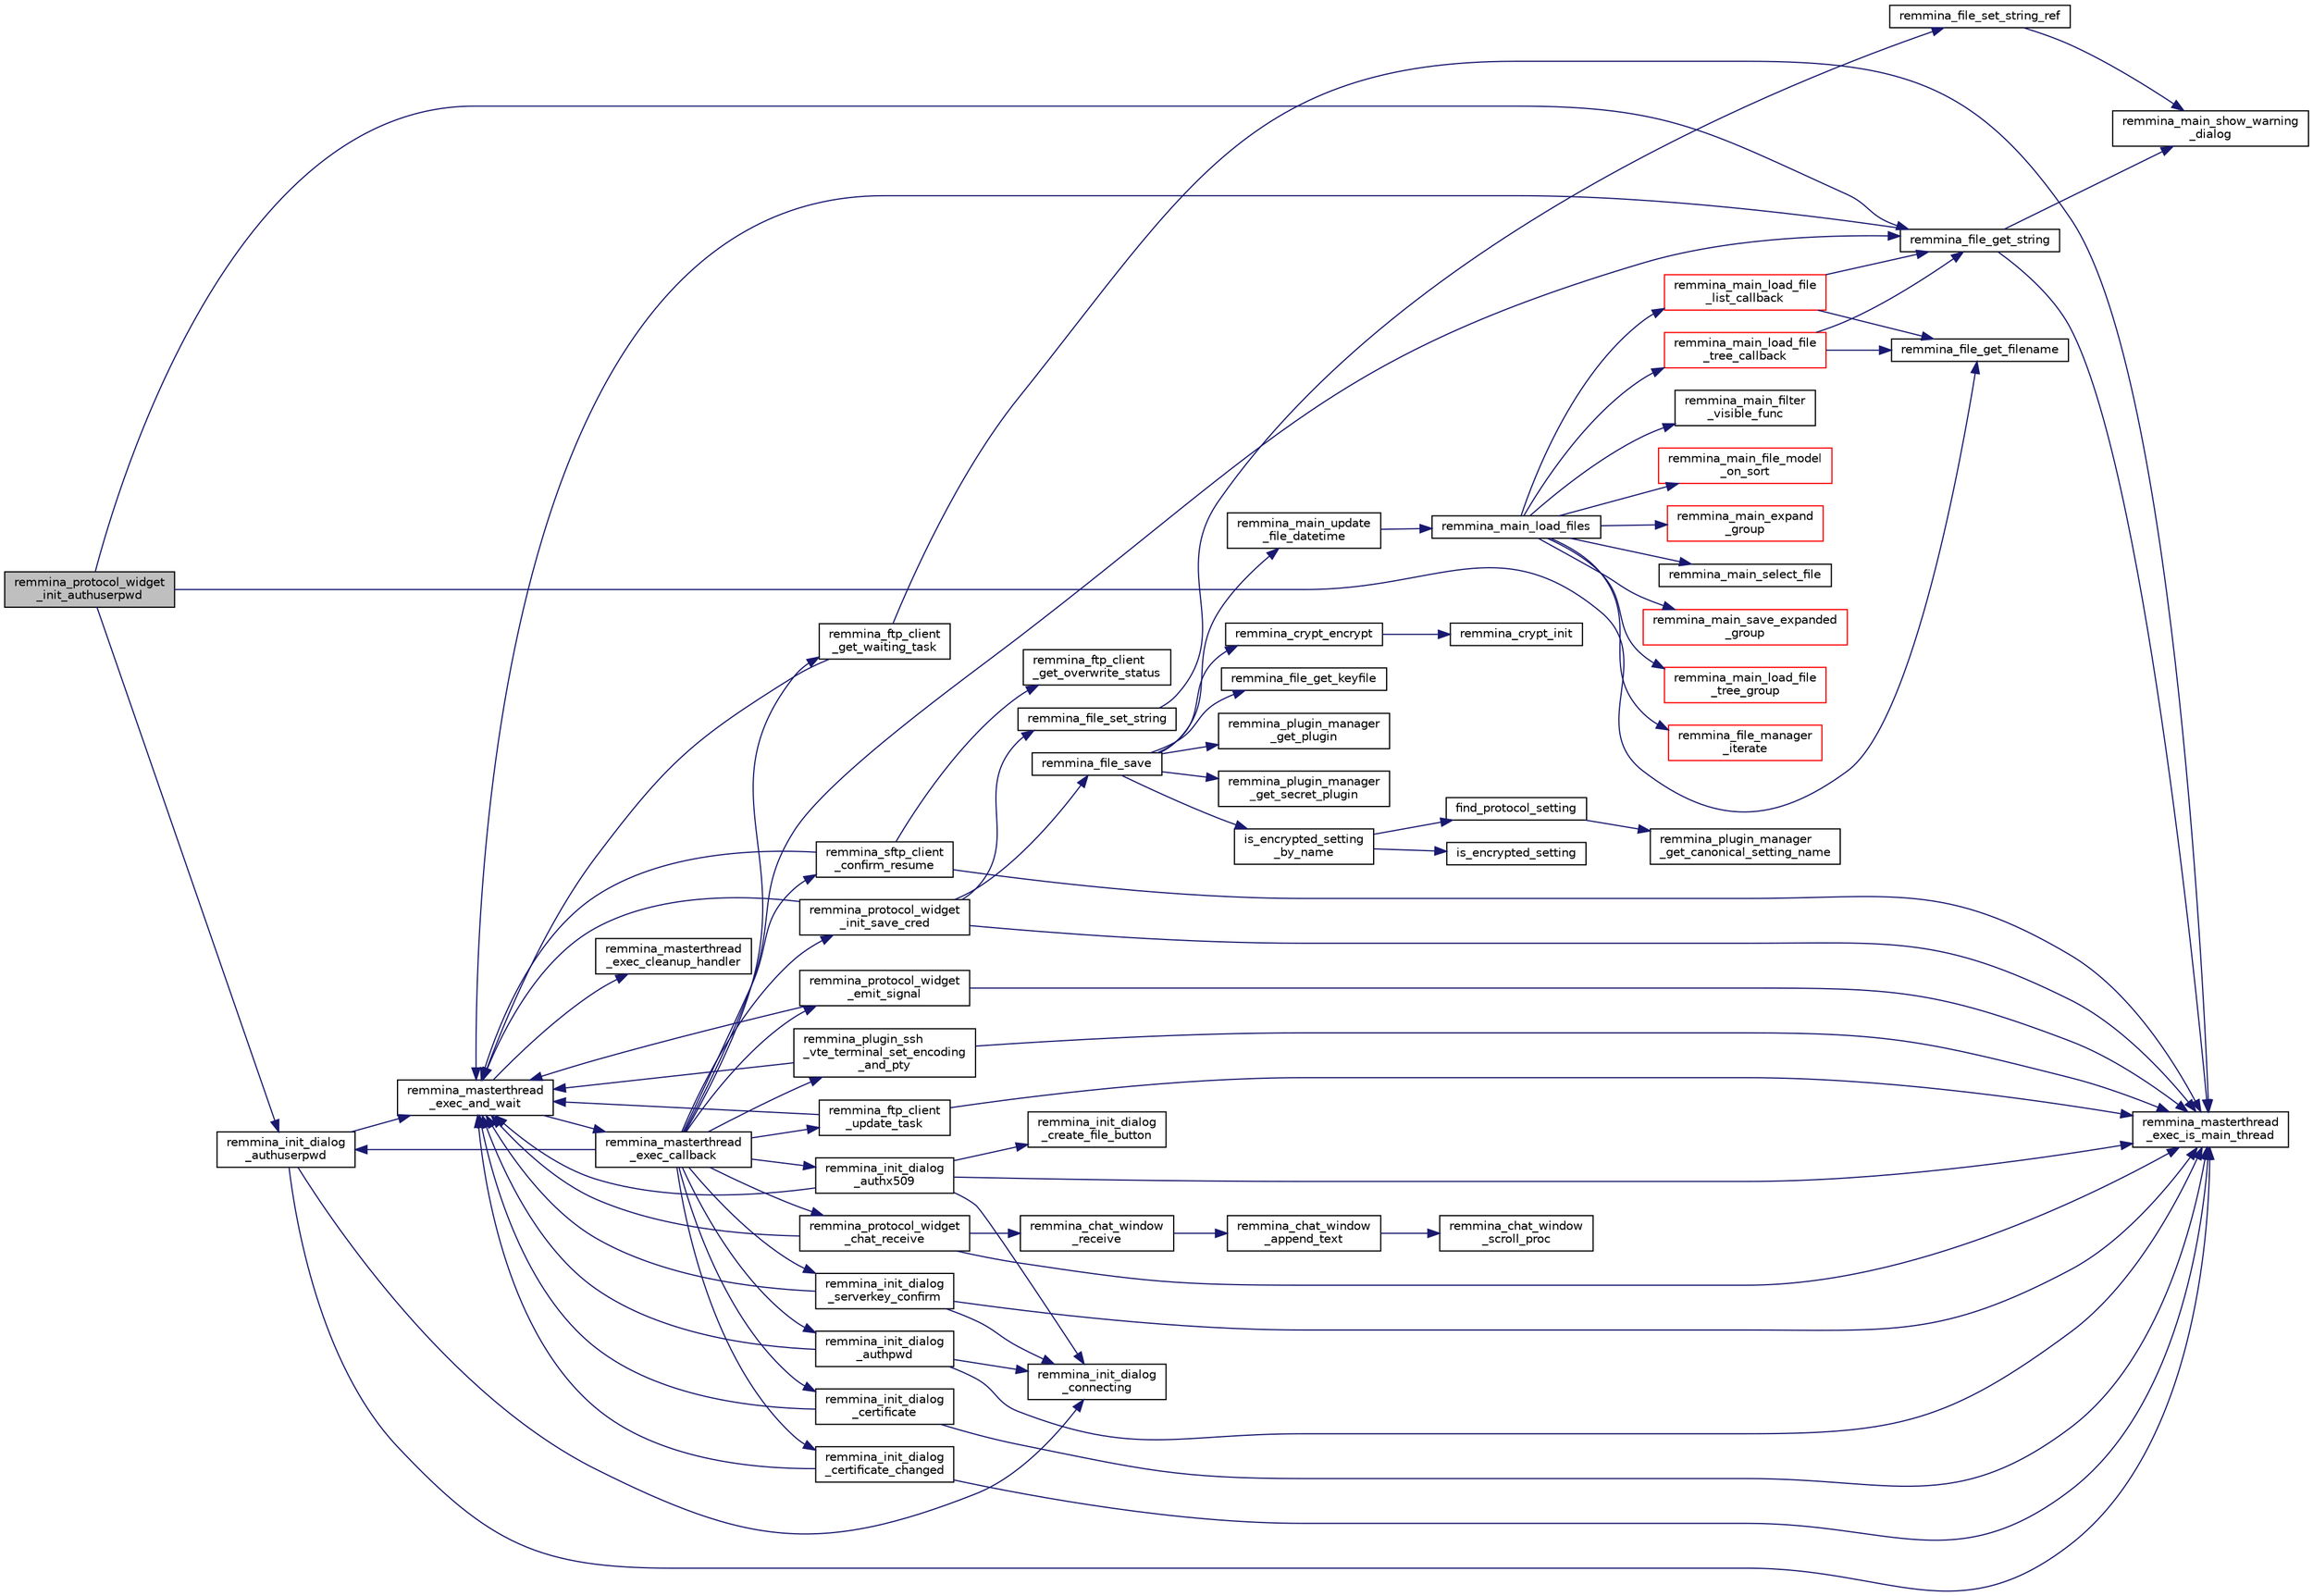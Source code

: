 digraph "remmina_protocol_widget_init_authuserpwd"
{
  edge [fontname="Helvetica",fontsize="10",labelfontname="Helvetica",labelfontsize="10"];
  node [fontname="Helvetica",fontsize="10",shape=record];
  rankdir="LR";
  Node2178 [label="remmina_protocol_widget\l_init_authuserpwd",height=0.2,width=0.4,color="black", fillcolor="grey75", style="filled", fontcolor="black"];
  Node2178 -> Node2179 [color="midnightblue",fontsize="10",style="solid",fontname="Helvetica"];
  Node2179 [label="remmina_init_dialog\l_authuserpwd",height=0.2,width=0.4,color="black", fillcolor="white", style="filled",URL="$remmina__init__dialog_8c.html#ad941f2348cd1752fc9d58c263690726c"];
  Node2179 -> Node2180 [color="midnightblue",fontsize="10",style="solid",fontname="Helvetica"];
  Node2180 [label="remmina_masterthread\l_exec_is_main_thread",height=0.2,width=0.4,color="black", fillcolor="white", style="filled",URL="$remmina__masterthread__exec_8c.html#a3a52e863a3a3da6da6bb5d36c13b7ff4"];
  Node2179 -> Node2181 [color="midnightblue",fontsize="10",style="solid",fontname="Helvetica"];
  Node2181 [label="remmina_masterthread\l_exec_and_wait",height=0.2,width=0.4,color="black", fillcolor="white", style="filled",URL="$remmina__masterthread__exec_8c.html#a14628c2470cac50e87916a70ea05c97d"];
  Node2181 -> Node2182 [color="midnightblue",fontsize="10",style="solid",fontname="Helvetica"];
  Node2182 [label="remmina_masterthread\l_exec_cleanup_handler",height=0.2,width=0.4,color="black", fillcolor="white", style="filled",URL="$remmina__masterthread__exec_8c.html#a94985f15fd0d27c037824ee90b0ecd3c"];
  Node2181 -> Node2183 [color="midnightblue",fontsize="10",style="solid",fontname="Helvetica"];
  Node2183 [label="remmina_masterthread\l_exec_callback",height=0.2,width=0.4,color="black", fillcolor="white", style="filled",URL="$remmina__masterthread__exec_8c.html#ae5c4d736f1856249c255430e010a179f"];
  Node2183 -> Node2184 [color="midnightblue",fontsize="10",style="solid",fontname="Helvetica"];
  Node2184 [label="remmina_protocol_widget\l_init_save_cred",height=0.2,width=0.4,color="black", fillcolor="white", style="filled",URL="$remmina__protocol__widget_8c.html#a7ac09ee83afa8a1a60cadf56b0ec83a6"];
  Node2184 -> Node2180 [color="midnightblue",fontsize="10",style="solid",fontname="Helvetica"];
  Node2184 -> Node2181 [color="midnightblue",fontsize="10",style="solid",fontname="Helvetica"];
  Node2184 -> Node2185 [color="midnightblue",fontsize="10",style="solid",fontname="Helvetica"];
  Node2185 [label="remmina_file_set_string",height=0.2,width=0.4,color="black", fillcolor="white", style="filled",URL="$remmina__file_8c.html#a85ca1ca2d0bf9ef29e490c6f4527a954"];
  Node2185 -> Node2186 [color="midnightblue",fontsize="10",style="solid",fontname="Helvetica"];
  Node2186 [label="remmina_file_set_string_ref",height=0.2,width=0.4,color="black", fillcolor="white", style="filled",URL="$remmina__file_8c.html#a74951c1067a1a5e1341f5e1c1206dec6"];
  Node2186 -> Node2187 [color="midnightblue",fontsize="10",style="solid",fontname="Helvetica"];
  Node2187 [label="remmina_main_show_warning\l_dialog",height=0.2,width=0.4,color="black", fillcolor="white", style="filled",URL="$remmina__main_8c.html#ad99b9c0bf2fa8c166a8b4a09e06ffdf7"];
  Node2184 -> Node2188 [color="midnightblue",fontsize="10",style="solid",fontname="Helvetica"];
  Node2188 [label="remmina_file_save",height=0.2,width=0.4,color="black", fillcolor="white", style="filled",URL="$remmina__file_8c.html#a8c893a5deec9bc446bd89cc9973416c7"];
  Node2188 -> Node2189 [color="midnightblue",fontsize="10",style="solid",fontname="Helvetica"];
  Node2189 [label="remmina_file_get_keyfile",height=0.2,width=0.4,color="black", fillcolor="white", style="filled",URL="$remmina__file_8c.html#a89ec355adbf6e03ad16d7faf810af46f"];
  Node2188 -> Node2190 [color="midnightblue",fontsize="10",style="solid",fontname="Helvetica"];
  Node2190 [label="remmina_plugin_manager\l_get_plugin",height=0.2,width=0.4,color="black", fillcolor="white", style="filled",URL="$remmina__plugin__manager_8c.html#a3872c8656a8a3d5147bcc603471c1932"];
  Node2188 -> Node2191 [color="midnightblue",fontsize="10",style="solid",fontname="Helvetica"];
  Node2191 [label="remmina_plugin_manager\l_get_secret_plugin",height=0.2,width=0.4,color="black", fillcolor="white", style="filled",URL="$remmina__plugin__manager_8c.html#ad380a98f6624aa8c830015c8b428b7b4"];
  Node2188 -> Node2192 [color="midnightblue",fontsize="10",style="solid",fontname="Helvetica"];
  Node2192 [label="is_encrypted_setting\l_by_name",height=0.2,width=0.4,color="black", fillcolor="white", style="filled",URL="$remmina__file_8c.html#a72580559fa04082418a993fec4c77281"];
  Node2192 -> Node2193 [color="midnightblue",fontsize="10",style="solid",fontname="Helvetica"];
  Node2193 [label="find_protocol_setting",height=0.2,width=0.4,color="black", fillcolor="white", style="filled",URL="$remmina__file_8c.html#acc88ee6f5ba73bf9c3b05ab9368c952f"];
  Node2193 -> Node2194 [color="midnightblue",fontsize="10",style="solid",fontname="Helvetica"];
  Node2194 [label="remmina_plugin_manager\l_get_canonical_setting_name",height=0.2,width=0.4,color="black", fillcolor="white", style="filled",URL="$remmina__plugin__manager_8c.html#af60b8edfa50563ae4c7593efc3deed55"];
  Node2192 -> Node2195 [color="midnightblue",fontsize="10",style="solid",fontname="Helvetica"];
  Node2195 [label="is_encrypted_setting",height=0.2,width=0.4,color="black", fillcolor="white", style="filled",URL="$remmina__file_8c.html#a29920ae737817d3f6c673bacbbf11ca1"];
  Node2188 -> Node2196 [color="midnightblue",fontsize="10",style="solid",fontname="Helvetica"];
  Node2196 [label="remmina_crypt_encrypt",height=0.2,width=0.4,color="black", fillcolor="white", style="filled",URL="$remmina__crypt_8c.html#aa02cf0fed3eb68d6a89815c3ba3bf7b1"];
  Node2196 -> Node2197 [color="midnightblue",fontsize="10",style="solid",fontname="Helvetica"];
  Node2197 [label="remmina_crypt_init",height=0.2,width=0.4,color="black", fillcolor="white", style="filled",URL="$remmina__crypt_8c.html#ae097c169aefdd5d83a57fc1bde511171"];
  Node2188 -> Node2198 [color="midnightblue",fontsize="10",style="solid",fontname="Helvetica"];
  Node2198 [label="remmina_main_update\l_file_datetime",height=0.2,width=0.4,color="black", fillcolor="white", style="filled",URL="$remmina__main_8c.html#a5ae0372dafe41f96a09097c07d1b270a"];
  Node2198 -> Node2199 [color="midnightblue",fontsize="10",style="solid",fontname="Helvetica"];
  Node2199 [label="remmina_main_load_files",height=0.2,width=0.4,color="black", fillcolor="white", style="filled",URL="$remmina__main_8c.html#a3617295e74fa84edbd41dedc601402a7"];
  Node2199 -> Node2200 [color="midnightblue",fontsize="10",style="solid",fontname="Helvetica"];
  Node2200 [label="remmina_main_save_expanded\l_group",height=0.2,width=0.4,color="red", fillcolor="white", style="filled",URL="$remmina__main_8c.html#ad8744dc59ba8072ffdf557b6c94e9f40"];
  Node2199 -> Node2205 [color="midnightblue",fontsize="10",style="solid",fontname="Helvetica"];
  Node2205 [label="remmina_main_load_file\l_tree_group",height=0.2,width=0.4,color="red", fillcolor="white", style="filled",URL="$remmina__main_8c.html#aa46e6b815c241d32a476a29053dbf296"];
  Node2199 -> Node2217 [color="midnightblue",fontsize="10",style="solid",fontname="Helvetica"];
  Node2217 [label="remmina_file_manager\l_iterate",height=0.2,width=0.4,color="red", fillcolor="white", style="filled",URL="$remmina__file__manager_8c.html#a55a717aafc046713380bd2c55f29165a"];
  Node2199 -> Node2218 [color="midnightblue",fontsize="10",style="solid",fontname="Helvetica"];
  Node2218 [label="remmina_main_load_file\l_tree_callback",height=0.2,width=0.4,color="red", fillcolor="white", style="filled",URL="$remmina__main_8c.html#ae32574ebe06b1a24f135af9379e663b4"];
  Node2218 -> Node2212 [color="midnightblue",fontsize="10",style="solid",fontname="Helvetica"];
  Node2212 [label="remmina_file_get_string",height=0.2,width=0.4,color="black", fillcolor="white", style="filled",URL="$remmina__file_8c.html#a8eb1b213d9d08c6ad13683ce05f4355e"];
  Node2212 -> Node2180 [color="midnightblue",fontsize="10",style="solid",fontname="Helvetica"];
  Node2212 -> Node2181 [color="midnightblue",fontsize="10",style="solid",fontname="Helvetica"];
  Node2212 -> Node2187 [color="midnightblue",fontsize="10",style="solid",fontname="Helvetica"];
  Node2218 -> Node2223 [color="midnightblue",fontsize="10",style="solid",fontname="Helvetica"];
  Node2223 [label="remmina_file_get_filename",height=0.2,width=0.4,color="black", fillcolor="white", style="filled",URL="$remmina__file_8c.html#ad1e4f3a0f64cd98e301044b6c38a1f1d"];
  Node2199 -> Node2224 [color="midnightblue",fontsize="10",style="solid",fontname="Helvetica"];
  Node2224 [label="remmina_main_load_file\l_list_callback",height=0.2,width=0.4,color="red", fillcolor="white", style="filled",URL="$remmina__main_8c.html#a71f485dba1b11bf8cba129920767b5e6"];
  Node2224 -> Node2212 [color="midnightblue",fontsize="10",style="solid",fontname="Helvetica"];
  Node2224 -> Node2223 [color="midnightblue",fontsize="10",style="solid",fontname="Helvetica"];
  Node2199 -> Node2225 [color="midnightblue",fontsize="10",style="solid",fontname="Helvetica"];
  Node2225 [label="remmina_main_filter\l_visible_func",height=0.2,width=0.4,color="black", fillcolor="white", style="filled",URL="$remmina__main_8c.html#ab0d22f0e3571eb80886acb0c68005800"];
  Node2199 -> Node2226 [color="midnightblue",fontsize="10",style="solid",fontname="Helvetica"];
  Node2226 [label="remmina_main_file_model\l_on_sort",height=0.2,width=0.4,color="red", fillcolor="white", style="filled",URL="$remmina__main_8c.html#a71fbe206a9c2abb8f348ee598d7751b7"];
  Node2199 -> Node2228 [color="midnightblue",fontsize="10",style="solid",fontname="Helvetica"];
  Node2228 [label="remmina_main_expand\l_group",height=0.2,width=0.4,color="red", fillcolor="white", style="filled",URL="$remmina__main_8c.html#a4a4733c243f20c3ffc27105003f5e30e"];
  Node2199 -> Node2231 [color="midnightblue",fontsize="10",style="solid",fontname="Helvetica"];
  Node2231 [label="remmina_main_select_file",height=0.2,width=0.4,color="black", fillcolor="white", style="filled",URL="$remmina__main_8c.html#aa20963aed43242994c88d5a97a546355"];
  Node2183 -> Node2232 [color="midnightblue",fontsize="10",style="solid",fontname="Helvetica"];
  Node2232 [label="remmina_protocol_widget\l_chat_receive",height=0.2,width=0.4,color="black", fillcolor="white", style="filled",URL="$remmina__protocol__widget_8c.html#ae2522242b3f39ee84ee8cf75170de0c0"];
  Node2232 -> Node2180 [color="midnightblue",fontsize="10",style="solid",fontname="Helvetica"];
  Node2232 -> Node2181 [color="midnightblue",fontsize="10",style="solid",fontname="Helvetica"];
  Node2232 -> Node2233 [color="midnightblue",fontsize="10",style="solid",fontname="Helvetica"];
  Node2233 [label="remmina_chat_window\l_receive",height=0.2,width=0.4,color="black", fillcolor="white", style="filled",URL="$remmina__chat__window_8c.html#a45724aed5474dd741563ffbf89237022"];
  Node2233 -> Node2234 [color="midnightblue",fontsize="10",style="solid",fontname="Helvetica"];
  Node2234 [label="remmina_chat_window\l_append_text",height=0.2,width=0.4,color="black", fillcolor="white", style="filled",URL="$remmina__chat__window_8c.html#adfffc86df4856aabe2593de07742985f"];
  Node2234 -> Node2235 [color="midnightblue",fontsize="10",style="solid",fontname="Helvetica"];
  Node2235 [label="remmina_chat_window\l_scroll_proc",height=0.2,width=0.4,color="black", fillcolor="white", style="filled",URL="$remmina__chat__window_8c.html#a2a4bc3ded8ebf89c8f60d9b565fe2d70"];
  Node2183 -> Node2212 [color="midnightblue",fontsize="10",style="solid",fontname="Helvetica"];
  Node2183 -> Node2236 [color="midnightblue",fontsize="10",style="solid",fontname="Helvetica"];
  Node2236 [label="remmina_init_dialog\l_serverkey_confirm",height=0.2,width=0.4,color="black", fillcolor="white", style="filled",URL="$remmina__init__dialog_8c.html#a11fba22fe5f7f85985e01b499a52e534"];
  Node2236 -> Node2180 [color="midnightblue",fontsize="10",style="solid",fontname="Helvetica"];
  Node2236 -> Node2181 [color="midnightblue",fontsize="10",style="solid",fontname="Helvetica"];
  Node2236 -> Node2237 [color="midnightblue",fontsize="10",style="solid",fontname="Helvetica"];
  Node2237 [label="remmina_init_dialog\l_connecting",height=0.2,width=0.4,color="black", fillcolor="white", style="filled",URL="$remmina__init__dialog_8c.html#a7602c5b714e02a10506977dd983e7446"];
  Node2183 -> Node2238 [color="midnightblue",fontsize="10",style="solid",fontname="Helvetica"];
  Node2238 [label="remmina_init_dialog\l_authpwd",height=0.2,width=0.4,color="black", fillcolor="white", style="filled",URL="$remmina__init__dialog_8c.html#a755fc90b41b65cd6106915ab501433fa"];
  Node2238 -> Node2180 [color="midnightblue",fontsize="10",style="solid",fontname="Helvetica"];
  Node2238 -> Node2181 [color="midnightblue",fontsize="10",style="solid",fontname="Helvetica"];
  Node2238 -> Node2237 [color="midnightblue",fontsize="10",style="solid",fontname="Helvetica"];
  Node2183 -> Node2179 [color="midnightblue",fontsize="10",style="solid",fontname="Helvetica"];
  Node2183 -> Node2239 [color="midnightblue",fontsize="10",style="solid",fontname="Helvetica"];
  Node2239 [label="remmina_init_dialog\l_certificate",height=0.2,width=0.4,color="black", fillcolor="white", style="filled",URL="$remmina__init__dialog_8c.html#abd47233840e1eefc1d511bc4e153b98b"];
  Node2239 -> Node2180 [color="midnightblue",fontsize="10",style="solid",fontname="Helvetica"];
  Node2239 -> Node2181 [color="midnightblue",fontsize="10",style="solid",fontname="Helvetica"];
  Node2183 -> Node2240 [color="midnightblue",fontsize="10",style="solid",fontname="Helvetica"];
  Node2240 [label="remmina_init_dialog\l_certificate_changed",height=0.2,width=0.4,color="black", fillcolor="white", style="filled",URL="$remmina__init__dialog_8c.html#a07e0824fe19e8169d076878aca502fc8"];
  Node2240 -> Node2180 [color="midnightblue",fontsize="10",style="solid",fontname="Helvetica"];
  Node2240 -> Node2181 [color="midnightblue",fontsize="10",style="solid",fontname="Helvetica"];
  Node2183 -> Node2241 [color="midnightblue",fontsize="10",style="solid",fontname="Helvetica"];
  Node2241 [label="remmina_init_dialog\l_authx509",height=0.2,width=0.4,color="black", fillcolor="white", style="filled",URL="$remmina__init__dialog_8c.html#a022dc4f1c87b00dac294837358394ddf"];
  Node2241 -> Node2180 [color="midnightblue",fontsize="10",style="solid",fontname="Helvetica"];
  Node2241 -> Node2181 [color="midnightblue",fontsize="10",style="solid",fontname="Helvetica"];
  Node2241 -> Node2242 [color="midnightblue",fontsize="10",style="solid",fontname="Helvetica"];
  Node2242 [label="remmina_init_dialog\l_create_file_button",height=0.2,width=0.4,color="black", fillcolor="white", style="filled",URL="$remmina__init__dialog_8c.html#ad583daf796f4a3c43dbcce49ebcf240f"];
  Node2241 -> Node2237 [color="midnightblue",fontsize="10",style="solid",fontname="Helvetica"];
  Node2183 -> Node2243 [color="midnightblue",fontsize="10",style="solid",fontname="Helvetica"];
  Node2243 [label="remmina_ftp_client\l_update_task",height=0.2,width=0.4,color="black", fillcolor="white", style="filled",URL="$remmina__ftp__client_8c.html#ad96358f40ab056c91f796ddda886a1dd"];
  Node2243 -> Node2180 [color="midnightblue",fontsize="10",style="solid",fontname="Helvetica"];
  Node2243 -> Node2181 [color="midnightblue",fontsize="10",style="solid",fontname="Helvetica"];
  Node2183 -> Node2244 [color="midnightblue",fontsize="10",style="solid",fontname="Helvetica"];
  Node2244 [label="remmina_ftp_client\l_get_waiting_task",height=0.2,width=0.4,color="black", fillcolor="white", style="filled",URL="$remmina__ftp__client_8c.html#a33e4993b60c36eae89a6a0a943d28141"];
  Node2244 -> Node2180 [color="midnightblue",fontsize="10",style="solid",fontname="Helvetica"];
  Node2244 -> Node2181 [color="midnightblue",fontsize="10",style="solid",fontname="Helvetica"];
  Node2183 -> Node2245 [color="midnightblue",fontsize="10",style="solid",fontname="Helvetica"];
  Node2245 [label="remmina_protocol_widget\l_emit_signal",height=0.2,width=0.4,color="black", fillcolor="white", style="filled",URL="$remmina__protocol__widget_8c.html#ac3e5a7f14aef4adb2e57d35e9c180b3b"];
  Node2245 -> Node2180 [color="midnightblue",fontsize="10",style="solid",fontname="Helvetica"];
  Node2245 -> Node2181 [color="midnightblue",fontsize="10",style="solid",fontname="Helvetica"];
  Node2183 -> Node2246 [color="midnightblue",fontsize="10",style="solid",fontname="Helvetica"];
  Node2246 [label="remmina_sftp_client\l_confirm_resume",height=0.2,width=0.4,color="black", fillcolor="white", style="filled",URL="$remmina__sftp__client_8c.html#a138904893cb9c7f6535b8dfc7ba17e33"];
  Node2246 -> Node2247 [color="midnightblue",fontsize="10",style="solid",fontname="Helvetica"];
  Node2247 [label="remmina_ftp_client\l_get_overwrite_status",height=0.2,width=0.4,color="black", fillcolor="white", style="filled",URL="$remmina__ftp__client_8c.html#a20d0575c04eb24553aeba7d0316e7a2e"];
  Node2246 -> Node2180 [color="midnightblue",fontsize="10",style="solid",fontname="Helvetica"];
  Node2246 -> Node2181 [color="midnightblue",fontsize="10",style="solid",fontname="Helvetica"];
  Node2183 -> Node2248 [color="midnightblue",fontsize="10",style="solid",fontname="Helvetica"];
  Node2248 [label="remmina_plugin_ssh\l_vte_terminal_set_encoding\l_and_pty",height=0.2,width=0.4,color="black", fillcolor="white", style="filled",URL="$remmina__ssh__plugin_8c.html#adc8e3776e67abca9ab913bc33172e4ce"];
  Node2248 -> Node2180 [color="midnightblue",fontsize="10",style="solid",fontname="Helvetica"];
  Node2248 -> Node2181 [color="midnightblue",fontsize="10",style="solid",fontname="Helvetica"];
  Node2179 -> Node2237 [color="midnightblue",fontsize="10",style="solid",fontname="Helvetica"];
  Node2178 -> Node2212 [color="midnightblue",fontsize="10",style="solid",fontname="Helvetica"];
  Node2178 -> Node2223 [color="midnightblue",fontsize="10",style="solid",fontname="Helvetica"];
}
